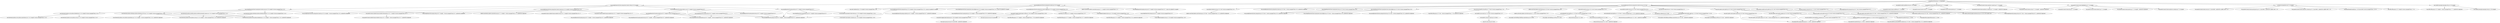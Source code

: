 digraph h2pl__JavaTutorial {
	"groupId:JavaTutorial:jar:1.0-SNAPSHOT" -> "org.springframework.boot:spring-boot-starter-web:jar:3.0.5:compile" ; 
	"groupId:JavaTutorial:jar:1.0-SNAPSHOT" -> "org.springframework.boot:spring-boot-starter:jar:3.0.5:compile" ; 
	"groupId:JavaTutorial:jar:1.0-SNAPSHOT" -> "org.springframework.boot:spring-boot-starter-test:jar:3.0.5:test" ; 
	"groupId:JavaTutorial:jar:1.0-SNAPSHOT" -> "com.github.houbb:markdown-toc:jar:1.0.6:compile" ; 
	"groupId:JavaTutorial:jar:1.0-SNAPSHOT" -> "org.apache.lucene:lucene-queryparser:jar:7.1.0:compile" ; 
	"groupId:JavaTutorial:jar:1.0-SNAPSHOT" -> "org.apache.lucene:lucene-highlighter:jar:7.1.0:compile" ; 
	"groupId:JavaTutorial:jar:1.0-SNAPSHOT" -> "org.apache.lucene:lucene-analyzers-smartcn:jar:7.1.0:compile" ; 
	"groupId:JavaTutorial:jar:1.0-SNAPSHOT" -> "cn.bestwu:ik-analyzers:jar:5.1.0:compile" ; 
	"groupId:JavaTutorial:jar:1.0-SNAPSHOT" -> "com.chenlb.mmseg4j:mmseg4j-solr:jar:2.4.0:compile" ; 
	"org.springframework.boot:spring-boot-starter-web:jar:3.0.5:compile" -> "(org.springframework.boot:spring-boot-starter:jar:3.0.5:compile - version managed from 3.0.5; omitted for duplicate)" ; 
	"org.springframework.boot:spring-boot-starter-web:jar:3.0.5:compile" -> "org.springframework.boot:spring-boot-starter-json:jar:3.0.5:compile (version managed from 3.0.5)" ; 
	"org.springframework.boot:spring-boot-starter-web:jar:3.0.5:compile" -> "org.springframework.boot:spring-boot-starter-tomcat:jar:3.0.5:compile (version managed from 3.0.5)" ; 
	"org.springframework.boot:spring-boot-starter-web:jar:3.0.5:compile" -> "org.springframework:spring-web:jar:6.0.7:compile (version managed from 6.0.7)" ; 
	"org.springframework.boot:spring-boot-starter-web:jar:3.0.5:compile" -> "org.springframework:spring-webmvc:jar:6.0.7:compile (version managed from 6.0.7)" ; 
	"org.springframework.boot:spring-boot-starter-json:jar:3.0.5:compile (version managed from 3.0.5)" -> "(org.springframework.boot:spring-boot-starter:jar:3.0.5:compile - version managed from 3.0.5; omitted for duplicate)" ; 
	"org.springframework.boot:spring-boot-starter-json:jar:3.0.5:compile (version managed from 3.0.5)" -> "(org.springframework:spring-web:jar:6.0.7:compile - version managed from 6.0.7; omitted for duplicate)" ; 
	"org.springframework.boot:spring-boot-starter-json:jar:3.0.5:compile (version managed from 3.0.5)" -> "com.fasterxml.jackson.core:jackson-databind:jar:2.14.2:compile (version managed from 2.14.2)" ; 
	"org.springframework.boot:spring-boot-starter-json:jar:3.0.5:compile (version managed from 3.0.5)" -> "com.fasterxml.jackson.datatype:jackson-datatype-jdk8:jar:2.14.2:compile (version managed from 2.14.2)" ; 
	"org.springframework.boot:spring-boot-starter-json:jar:3.0.5:compile (version managed from 3.0.5)" -> "com.fasterxml.jackson.datatype:jackson-datatype-jsr310:jar:2.14.2:compile (version managed from 2.14.2)" ; 
	"org.springframework.boot:spring-boot-starter-json:jar:3.0.5:compile (version managed from 3.0.5)" -> "com.fasterxml.jackson.module:jackson-module-parameter-names:jar:2.14.2:compile (version managed from 2.14.2)" ; 
	"com.fasterxml.jackson.core:jackson-databind:jar:2.14.2:compile (version managed from 2.14.2)" -> "com.fasterxml.jackson.core:jackson-annotations:jar:2.14.2:compile (version managed from 2.14.2)" ; 
	"com.fasterxml.jackson.core:jackson-databind:jar:2.14.2:compile (version managed from 2.14.2)" -> "com.fasterxml.jackson.core:jackson-core:jar:2.14.2:compile (version managed from 2.14.2)" ; 
	"com.fasterxml.jackson.datatype:jackson-datatype-jdk8:jar:2.14.2:compile (version managed from 2.14.2)" -> "(com.fasterxml.jackson.core:jackson-core:jar:2.14.2:compile - version managed from 2.14.2; omitted for duplicate)" ; 
	"com.fasterxml.jackson.datatype:jackson-datatype-jdk8:jar:2.14.2:compile (version managed from 2.14.2)" -> "(com.fasterxml.jackson.core:jackson-databind:jar:2.14.2:compile - version managed from 2.14.2; omitted for duplicate)" ; 
	"com.fasterxml.jackson.datatype:jackson-datatype-jsr310:jar:2.14.2:compile (version managed from 2.14.2)" -> "(com.fasterxml.jackson.core:jackson-annotations:jar:2.14.2:compile - version managed from 2.14.2; omitted for duplicate)" ; 
	"com.fasterxml.jackson.datatype:jackson-datatype-jsr310:jar:2.14.2:compile (version managed from 2.14.2)" -> "(com.fasterxml.jackson.core:jackson-core:jar:2.14.2:compile - version managed from 2.14.2; omitted for duplicate)" ; 
	"com.fasterxml.jackson.datatype:jackson-datatype-jsr310:jar:2.14.2:compile (version managed from 2.14.2)" -> "(com.fasterxml.jackson.core:jackson-databind:jar:2.14.2:compile - version managed from 2.14.2; omitted for duplicate)" ; 
	"com.fasterxml.jackson.module:jackson-module-parameter-names:jar:2.14.2:compile (version managed from 2.14.2)" -> "(com.fasterxml.jackson.core:jackson-core:jar:2.14.2:compile - version managed from 2.14.2; omitted for duplicate)" ; 
	"com.fasterxml.jackson.module:jackson-module-parameter-names:jar:2.14.2:compile (version managed from 2.14.2)" -> "(com.fasterxml.jackson.core:jackson-databind:jar:2.14.2:compile - version managed from 2.14.2; omitted for duplicate)" ; 
	"org.springframework.boot:spring-boot-starter-tomcat:jar:3.0.5:compile (version managed from 3.0.5)" -> "(jakarta.annotation:jakarta.annotation-api:jar:2.1.1:compile - version managed from 2.1.1; omitted for duplicate)" ; 
	"org.springframework.boot:spring-boot-starter-tomcat:jar:3.0.5:compile (version managed from 3.0.5)" -> "org.apache.tomcat.embed:tomcat-embed-core:jar:10.1.7:compile (version managed from 10.1.7)" ; 
	"org.springframework.boot:spring-boot-starter-tomcat:jar:3.0.5:compile (version managed from 3.0.5)" -> "org.apache.tomcat.embed:tomcat-embed-el:jar:10.1.7:compile (version managed from 10.1.7)" ; 
	"org.springframework.boot:spring-boot-starter-tomcat:jar:3.0.5:compile (version managed from 3.0.5)" -> "org.apache.tomcat.embed:tomcat-embed-websocket:jar:10.1.7:compile (version managed from 10.1.7)" ; 
	"org.apache.tomcat.embed:tomcat-embed-websocket:jar:10.1.7:compile (version managed from 10.1.7)" -> "(org.apache.tomcat.embed:tomcat-embed-core:jar:10.1.7:compile - version managed from 10.1.7; omitted for duplicate)" ; 
	"org.springframework:spring-web:jar:6.0.7:compile (version managed from 6.0.7)" -> "org.springframework:spring-beans:jar:6.0.7:compile (version managed from 6.0.7)" ; 
	"org.springframework:spring-web:jar:6.0.7:compile (version managed from 6.0.7)" -> "(org.springframework:spring-core:jar:6.0.7:compile - version managed from 6.0.7; omitted for duplicate)" ; 
	"org.springframework:spring-web:jar:6.0.7:compile (version managed from 6.0.7)" -> "io.micrometer:micrometer-observation:jar:1.10.5:compile (version managed from 1.10.4)" ; 
	"org.springframework:spring-beans:jar:6.0.7:compile (version managed from 6.0.7)" -> "(org.springframework:spring-core:jar:6.0.7:compile - version managed from 6.0.7; omitted for duplicate)" ; 
	"io.micrometer:micrometer-observation:jar:1.10.5:compile (version managed from 1.10.4)" -> "io.micrometer:micrometer-commons:jar:1.10.5:compile (version managed from 1.10.5)" ; 
	"org.springframework:spring-webmvc:jar:6.0.7:compile (version managed from 6.0.7)" -> "org.springframework:spring-aop:jar:6.0.7:compile (version managed from 6.0.7)" ; 
	"org.springframework:spring-webmvc:jar:6.0.7:compile (version managed from 6.0.7)" -> "(org.springframework:spring-beans:jar:6.0.7:compile - version managed from 6.0.7; omitted for duplicate)" ; 
	"org.springframework:spring-webmvc:jar:6.0.7:compile (version managed from 6.0.7)" -> "org.springframework:spring-context:jar:6.0.7:compile (version managed from 6.0.7)" ; 
	"org.springframework:spring-webmvc:jar:6.0.7:compile (version managed from 6.0.7)" -> "(org.springframework:spring-core:jar:6.0.7:compile - version managed from 6.0.7; omitted for duplicate)" ; 
	"org.springframework:spring-webmvc:jar:6.0.7:compile (version managed from 6.0.7)" -> "org.springframework:spring-expression:jar:6.0.7:compile (version managed from 6.0.7)" ; 
	"org.springframework:spring-webmvc:jar:6.0.7:compile (version managed from 6.0.7)" -> "(org.springframework:spring-web:jar:6.0.7:compile - version managed from 6.0.7; omitted for duplicate)" ; 
	"org.springframework:spring-aop:jar:6.0.7:compile (version managed from 6.0.7)" -> "(org.springframework:spring-beans:jar:6.0.7:compile - version managed from 6.0.7; omitted for duplicate)" ; 
	"org.springframework:spring-aop:jar:6.0.7:compile (version managed from 6.0.7)" -> "(org.springframework:spring-core:jar:6.0.7:compile - version managed from 6.0.7; omitted for duplicate)" ; 
	"org.springframework:spring-context:jar:6.0.7:compile (version managed from 6.0.7)" -> "(org.springframework:spring-aop:jar:6.0.7:compile - version managed from 6.0.7; omitted for duplicate)" ; 
	"org.springframework:spring-context:jar:6.0.7:compile (version managed from 6.0.7)" -> "(org.springframework:spring-beans:jar:6.0.7:compile - version managed from 6.0.7; omitted for duplicate)" ; 
	"org.springframework:spring-context:jar:6.0.7:compile (version managed from 6.0.7)" -> "(org.springframework:spring-core:jar:6.0.7:compile - version managed from 6.0.7; omitted for duplicate)" ; 
	"org.springframework:spring-context:jar:6.0.7:compile (version managed from 6.0.7)" -> "(org.springframework:spring-expression:jar:6.0.7:compile - version managed from 6.0.7; omitted for duplicate)" ; 
	"org.springframework:spring-expression:jar:6.0.7:compile (version managed from 6.0.7)" -> "(org.springframework:spring-core:jar:6.0.7:compile - version managed from 6.0.7; omitted for duplicate)" ; 
	"org.springframework.boot:spring-boot-starter:jar:3.0.5:compile" -> "org.springframework.boot:spring-boot:jar:3.0.5:compile (version managed from 3.0.5; scope not updated to compile)" ; 
	"org.springframework.boot:spring-boot-starter:jar:3.0.5:compile" -> "org.springframework.boot:spring-boot-autoconfigure:jar:3.0.5:compile (version managed from 3.0.5; scope not updated to compile)" ; 
	"org.springframework.boot:spring-boot-starter:jar:3.0.5:compile" -> "org.springframework.boot:spring-boot-starter-logging:jar:3.0.5:compile (version managed from 3.0.5)" ; 
	"org.springframework.boot:spring-boot-starter:jar:3.0.5:compile" -> "jakarta.annotation:jakarta.annotation-api:jar:2.1.1:compile (version managed from 2.1.1)" ; 
	"org.springframework.boot:spring-boot-starter:jar:3.0.5:compile" -> "org.springframework:spring-core:jar:6.0.7:compile (version managed from 6.0.7; scope not updated to compile)" ; 
	"org.springframework.boot:spring-boot-starter:jar:3.0.5:compile" -> "org.yaml:snakeyaml:jar:1.33:compile (version managed from 1.33)" ; 
	"org.springframework.boot:spring-boot:jar:3.0.5:compile (version managed from 3.0.5; scope not updated to compile)" -> "(org.springframework:spring-core:jar:6.0.7:compile - version managed from 6.0.7; omitted for duplicate)" ; 
	"org.springframework.boot:spring-boot:jar:3.0.5:compile (version managed from 3.0.5; scope not updated to compile)" -> "(org.springframework:spring-context:jar:6.0.7:compile - version managed from 6.0.7; omitted for duplicate)" ; 
	"org.springframework.boot:spring-boot-autoconfigure:jar:3.0.5:compile (version managed from 3.0.5; scope not updated to compile)" -> "(org.springframework.boot:spring-boot:jar:3.0.5:compile - version managed from 3.0.5; omitted for duplicate)" ; 
	"org.springframework.boot:spring-boot-starter-logging:jar:3.0.5:compile (version managed from 3.0.5)" -> "ch.qos.logback:logback-classic:jar:1.4.6:compile (version managed from 1.4.6)" ; 
	"org.springframework.boot:spring-boot-starter-logging:jar:3.0.5:compile (version managed from 3.0.5)" -> "org.apache.logging.log4j:log4j-to-slf4j:jar:2.19.0:compile (version managed from 2.19.0)" ; 
	"org.springframework.boot:spring-boot-starter-logging:jar:3.0.5:compile (version managed from 3.0.5)" -> "org.slf4j:jul-to-slf4j:jar:2.0.7:compile (version managed from 2.0.7)" ; 
	"ch.qos.logback:logback-classic:jar:1.4.6:compile (version managed from 1.4.6)" -> "ch.qos.logback:logback-core:jar:1.4.6:compile (version managed from 1.4.6)" ; 
	"ch.qos.logback:logback-classic:jar:1.4.6:compile (version managed from 1.4.6)" -> "(org.slf4j:slf4j-api:jar:2.0.7:compile - version managed from 2.0.4; omitted for duplicate)" ; 
	"org.apache.logging.log4j:log4j-to-slf4j:jar:2.19.0:compile (version managed from 2.19.0)" -> "(org.slf4j:slf4j-api:jar:2.0.7:compile - version managed from 1.7.36; omitted for duplicate)" ; 
	"org.apache.logging.log4j:log4j-to-slf4j:jar:2.19.0:compile (version managed from 2.19.0)" -> "org.apache.logging.log4j:log4j-api:jar:2.19.0:compile (version managed from 2.19.0)" ; 
	"org.apache.logging.log4j:log4j-to-slf4j:jar:2.19.0:compile (version managed from 2.19.0)" -> "org.osgi:org.osgi.core:jar:6.0.0:provided" ; 
	"org.apache.logging.log4j:log4j-api:jar:2.19.0:compile (version managed from 2.19.0)" -> "(org.osgi:org.osgi.core:jar:6.0.0:provided - omitted for duplicate)" ; 
	"org.slf4j:jul-to-slf4j:jar:2.0.7:compile (version managed from 2.0.7)" -> "(org.slf4j:slf4j-api:jar:2.0.7:compile - version managed from 2.0.7; omitted for duplicate)" ; 
	"org.springframework:spring-core:jar:6.0.7:compile (version managed from 6.0.7; scope not updated to compile)" -> "org.springframework:spring-jcl:jar:6.0.7:compile (version managed from 6.0.7)" ; 
	"org.springframework.boot:spring-boot-starter-test:jar:3.0.5:test" -> "(org.springframework.boot:spring-boot-starter:jar:3.0.5:test - version managed from 3.0.5; omitted for duplicate)" ; 
	"org.springframework.boot:spring-boot-starter-test:jar:3.0.5:test" -> "org.springframework.boot:spring-boot-test:jar:3.0.5:test (version managed from 3.0.5)" ; 
	"org.springframework.boot:spring-boot-starter-test:jar:3.0.5:test" -> "org.springframework.boot:spring-boot-test-autoconfigure:jar:3.0.5:test (version managed from 3.0.5)" ; 
	"org.springframework.boot:spring-boot-starter-test:jar:3.0.5:test" -> "com.jayway.jsonpath:json-path:jar:2.7.0:test (version managed from 2.7.0)" ; 
	"org.springframework.boot:spring-boot-starter-test:jar:3.0.5:test" -> "jakarta.xml.bind:jakarta.xml.bind-api:jar:4.0.0:test (version managed from 4.0.0)" ; 
	"org.springframework.boot:spring-boot-starter-test:jar:3.0.5:test" -> "org.assertj:assertj-core:jar:3.23.1:test (version managed from 3.23.1)" ; 
	"org.springframework.boot:spring-boot-starter-test:jar:3.0.5:test" -> "org.hamcrest:hamcrest:jar:2.2:test (version managed from 2.2)" ; 
	"org.springframework.boot:spring-boot-starter-test:jar:3.0.5:test" -> "org.junit.jupiter:junit-jupiter:jar:5.9.2:test (version managed from 5.9.2)" ; 
	"org.springframework.boot:spring-boot-starter-test:jar:3.0.5:test" -> "org.mockito:mockito-core:jar:4.8.1:test (version managed from 4.8.1)" ; 
	"org.springframework.boot:spring-boot-starter-test:jar:3.0.5:test" -> "org.mockito:mockito-junit-jupiter:jar:4.8.1:test (version managed from 4.8.1)" ; 
	"org.springframework.boot:spring-boot-starter-test:jar:3.0.5:test" -> "org.skyscreamer:jsonassert:jar:1.5.1:test (version managed from 1.5.1)" ; 
	"org.springframework.boot:spring-boot-starter-test:jar:3.0.5:test" -> "(org.springframework:spring-core:jar:6.0.7:test - version managed from 6.0.7; omitted for duplicate)" ; 
	"org.springframework.boot:spring-boot-starter-test:jar:3.0.5:test" -> "org.springframework:spring-test:jar:6.0.7:test (version managed from 6.0.7)" ; 
	"org.springframework.boot:spring-boot-starter-test:jar:3.0.5:test" -> "org.xmlunit:xmlunit-core:jar:2.9.1:test (version managed from 2.9.1)" ; 
	"org.springframework.boot:spring-boot-test:jar:3.0.5:test (version managed from 3.0.5)" -> "(org.springframework.boot:spring-boot:jar:3.0.5:test - version managed from 3.0.5; omitted for duplicate)" ; 
	"org.springframework.boot:spring-boot-test-autoconfigure:jar:3.0.5:test (version managed from 3.0.5)" -> "(org.springframework.boot:spring-boot:jar:3.0.5:test - version managed from 3.0.5; omitted for duplicate)" ; 
	"org.springframework.boot:spring-boot-test-autoconfigure:jar:3.0.5:test (version managed from 3.0.5)" -> "(org.springframework.boot:spring-boot-test:jar:3.0.5:test - version managed from 3.0.5; omitted for duplicate)" ; 
	"org.springframework.boot:spring-boot-test-autoconfigure:jar:3.0.5:test (version managed from 3.0.5)" -> "(org.springframework.boot:spring-boot-autoconfigure:jar:3.0.5:test - version managed from 3.0.5; omitted for duplicate)" ; 
	"com.jayway.jsonpath:json-path:jar:2.7.0:test (version managed from 2.7.0)" -> "net.minidev:json-smart:jar:2.4.10:test (version managed from 2.4.7)" ; 
	"com.jayway.jsonpath:json-path:jar:2.7.0:test (version managed from 2.7.0)" -> "(org.slf4j:slf4j-api:jar:2.0.7:test - version managed from 1.7.33; omitted for duplicate)" ; 
	"net.minidev:json-smart:jar:2.4.10:test (version managed from 2.4.7)" -> "net.minidev:accessors-smart:jar:2.4.9:test" ; 
	"net.minidev:accessors-smart:jar:2.4.9:test" -> "org.ow2.asm:asm:jar:9.3:test" ; 
	"jakarta.xml.bind:jakarta.xml.bind-api:jar:4.0.0:test (version managed from 4.0.0)" -> "jakarta.activation:jakarta.activation-api:jar:2.1.1:test (version managed from 2.1.0)" ; 
	"org.assertj:assertj-core:jar:3.23.1:test (version managed from 3.23.1)" -> "net.bytebuddy:byte-buddy:jar:1.12.23:test (version managed from 1.12.10)" ; 
	"net.bytebuddy:byte-buddy:jar:1.12.23:test (version managed from 1.12.10)" -> "net.java.dev.jna:jna:jar:5.12.1:test" ; 
	"net.bytebuddy:byte-buddy:jar:1.12.23:test (version managed from 1.12.10)" -> "net.java.dev.jna:jna-platform:jar:5.12.1:test" ; 
	"net.bytebuddy:byte-buddy:jar:1.12.23:test (version managed from 1.12.10)" -> "com.google.code.findbugs:findbugs-annotations:jar:3.0.1:test" ; 
	"net.bytebuddy:byte-buddy:jar:1.12.23:test (version managed from 1.12.10)" -> "com.google.code.findbugs:jsr305:jar:3.0.2:test" ; 
	"net.java.dev.jna:jna-platform:jar:5.12.1:test" -> "(net.java.dev.jna:jna:jar:5.12.1:test - omitted for duplicate)" ; 
	"org.junit.jupiter:junit-jupiter:jar:5.9.2:test (version managed from 5.9.2)" -> "org.junit.jupiter:junit-jupiter-api:jar:5.9.2:test (version managed from 5.9.2)" ; 
	"org.junit.jupiter:junit-jupiter:jar:5.9.2:test (version managed from 5.9.2)" -> "org.junit.jupiter:junit-jupiter-params:jar:5.9.2:test (version managed from 5.9.2)" ; 
	"org.junit.jupiter:junit-jupiter:jar:5.9.2:test (version managed from 5.9.2)" -> "org.junit.jupiter:junit-jupiter-engine:jar:5.9.2:test (version managed from 5.9.2)" ; 
	"org.junit.jupiter:junit-jupiter-api:jar:5.9.2:test (version managed from 5.9.2)" -> "org.opentest4j:opentest4j:jar:1.2.0:test" ; 
	"org.junit.jupiter:junit-jupiter-api:jar:5.9.2:test (version managed from 5.9.2)" -> "org.junit.platform:junit-platform-commons:jar:1.9.2:test (version managed from 1.9.2)" ; 
	"org.junit.jupiter:junit-jupiter-api:jar:5.9.2:test (version managed from 5.9.2)" -> "org.apiguardian:apiguardian-api:jar:1.1.2:test" ; 
	"org.junit.platform:junit-platform-commons:jar:1.9.2:test (version managed from 1.9.2)" -> "(org.apiguardian:apiguardian-api:jar:1.1.2:test - omitted for duplicate)" ; 
	"org.junit.jupiter:junit-jupiter-params:jar:5.9.2:test (version managed from 5.9.2)" -> "(org.junit.jupiter:junit-jupiter-api:jar:5.9.2:test - version managed from 5.9.2; omitted for duplicate)" ; 
	"org.junit.jupiter:junit-jupiter-params:jar:5.9.2:test (version managed from 5.9.2)" -> "(org.apiguardian:apiguardian-api:jar:1.1.2:test - omitted for duplicate)" ; 
	"org.junit.jupiter:junit-jupiter-engine:jar:5.9.2:test (version managed from 5.9.2)" -> "org.junit.platform:junit-platform-engine:jar:1.9.2:test (version managed from 1.9.2)" ; 
	"org.junit.jupiter:junit-jupiter-engine:jar:5.9.2:test (version managed from 5.9.2)" -> "(org.junit.jupiter:junit-jupiter-api:jar:5.9.2:test - version managed from 5.9.2; omitted for duplicate)" ; 
	"org.junit.jupiter:junit-jupiter-engine:jar:5.9.2:test (version managed from 5.9.2)" -> "(org.apiguardian:apiguardian-api:jar:1.1.2:test - omitted for duplicate)" ; 
	"org.junit.platform:junit-platform-engine:jar:1.9.2:test (version managed from 1.9.2)" -> "(org.opentest4j:opentest4j:jar:1.2.0:test - omitted for duplicate)" ; 
	"org.junit.platform:junit-platform-engine:jar:1.9.2:test (version managed from 1.9.2)" -> "(org.junit.platform:junit-platform-commons:jar:1.9.2:test - version managed from 1.9.2; omitted for duplicate)" ; 
	"org.junit.platform:junit-platform-engine:jar:1.9.2:test (version managed from 1.9.2)" -> "(org.apiguardian:apiguardian-api:jar:1.1.2:test - omitted for duplicate)" ; 
	"org.mockito:mockito-core:jar:4.8.1:test (version managed from 4.8.1)" -> "(net.bytebuddy:byte-buddy:jar:1.12.23:test - version managed from 1.12.16; omitted for duplicate)" ; 
	"org.mockito:mockito-core:jar:4.8.1:test (version managed from 4.8.1)" -> "net.bytebuddy:byte-buddy-agent:jar:1.12.23:test (version managed from 1.12.16)" ; 
	"org.mockito:mockito-core:jar:4.8.1:test (version managed from 4.8.1)" -> "org.objenesis:objenesis:jar:3.2:test" ; 
	"net.bytebuddy:byte-buddy-agent:jar:1.12.23:test (version managed from 1.12.16)" -> "(net.java.dev.jna:jna:jar:5.12.1:test - omitted for duplicate)" ; 
	"net.bytebuddy:byte-buddy-agent:jar:1.12.23:test (version managed from 1.12.16)" -> "(net.java.dev.jna:jna-platform:jar:5.12.1:test - omitted for duplicate)" ; 
	"net.bytebuddy:byte-buddy-agent:jar:1.12.23:test (version managed from 1.12.16)" -> "(com.google.code.findbugs:findbugs-annotations:jar:3.0.1:test - omitted for duplicate)" ; 
	"net.bytebuddy:byte-buddy-agent:jar:1.12.23:test (version managed from 1.12.16)" -> "(com.google.code.findbugs:jsr305:jar:3.0.2:test - omitted for duplicate)" ; 
	"org.mockito:mockito-junit-jupiter:jar:4.8.1:test (version managed from 4.8.1)" -> "(org.mockito:mockito-core:jar:4.8.1:test - version managed from 4.8.1; omitted for duplicate)" ; 
	"org.mockito:mockito-junit-jupiter:jar:4.8.1:test (version managed from 4.8.1)" -> "(org.junit.jupiter:junit-jupiter-api:jar:5.9.2:test - version managed from 5.9.1; omitted for duplicate)" ; 
	"org.skyscreamer:jsonassert:jar:1.5.1:test (version managed from 1.5.1)" -> "com.vaadin.external.google:android-json:jar:0.0.20131108.vaadin1:test" ; 
	"org.springframework:spring-test:jar:6.0.7:test (version managed from 6.0.7)" -> "(org.springframework:spring-core:jar:6.0.7:test - version managed from 6.0.7; omitted for duplicate)" ; 
	"org.xmlunit:xmlunit-core:jar:2.9.1:test (version managed from 2.9.1)" -> "(jakarta.xml.bind:jakarta.xml.bind-api:jar:4.0.0:test - version managed from 2.3.3; omitted for duplicate)" ; 
	"org.apache.lucene:lucene-queryparser:jar:7.1.0:compile" -> "org.apache.lucene:lucene-core:jar:7.1.0:compile" ; 
	"org.apache.lucene:lucene-queryparser:jar:7.1.0:compile" -> "org.apache.lucene:lucene-queries:jar:7.1.0:compile" ; 
	"org.apache.lucene:lucene-queryparser:jar:7.1.0:compile" -> "org.apache.lucene:lucene-sandbox:jar:7.1.0:compile" ; 
	"org.apache.lucene:lucene-highlighter:jar:7.1.0:compile" -> "org.apache.lucene:lucene-analyzers-common:jar:7.1.0:compile" ; 
	"org.apache.lucene:lucene-highlighter:jar:7.1.0:compile" -> "(org.apache.lucene:lucene-core:jar:7.1.0:compile - omitted for duplicate)" ; 
	"org.apache.lucene:lucene-highlighter:jar:7.1.0:compile" -> "org.apache.lucene:lucene-join:jar:7.1.0:compile" ; 
	"org.apache.lucene:lucene-highlighter:jar:7.1.0:compile" -> "org.apache.lucene:lucene-memory:jar:7.1.0:compile" ; 
	"org.apache.lucene:lucene-highlighter:jar:7.1.0:compile" -> "(org.apache.lucene:lucene-queries:jar:7.1.0:compile - omitted for duplicate)" ; 
	"org.apache.lucene:lucene-analyzers-smartcn:jar:7.1.0:compile" -> "(org.apache.lucene:lucene-analyzers-common:jar:7.1.0:compile - omitted for duplicate)" ; 
	"org.apache.lucene:lucene-analyzers-smartcn:jar:7.1.0:compile" -> "(org.apache.lucene:lucene-core:jar:7.1.0:compile - omitted for duplicate)" ; 
	"cn.bestwu:ik-analyzers:jar:5.1.0:compile" -> "org.slf4j:slf4j-api:jar:2.0.7:compile (version managed from 1.7.21)" ; 
	"cn.bestwu:ik-analyzers:jar:5.1.0:compile" -> "(org.apache.lucene:lucene-core:jar:5.1.0:provided - omitted for conflict with 7.1.0)" ; 
	"cn.bestwu:ik-analyzers:jar:5.1.0:compile" -> "(org.apache.lucene:lucene-queryparser:jar:5.1.0:provided - omitted for conflict with 7.1.0)" ; 
	"cn.bestwu:ik-analyzers:jar:5.1.0:compile" -> "(org.apache.lucene:lucene-analyzers-common:jar:5.1.0:provided - omitted for conflict with 7.1.0)" ; 
	"cn.bestwu:ik-analyzers:jar:5.1.0:compile" -> "org.projectlombok:lombok:jar:1.18.26:provided (version managed from 1.16.10)" ; 
	"com.chenlb.mmseg4j:mmseg4j-solr:jar:2.4.0:compile" -> "com.chenlb.mmseg4j:mmseg4j-core:jar:1.10.0:compile" ; 
	"com.chenlb.mmseg4j:mmseg4j-solr:jar:2.4.0:compile" -> "(org.slf4j:slf4j-api:jar:2.0.7:compile - version managed from 1.7.7; omitted for duplicate)" ; 
}
